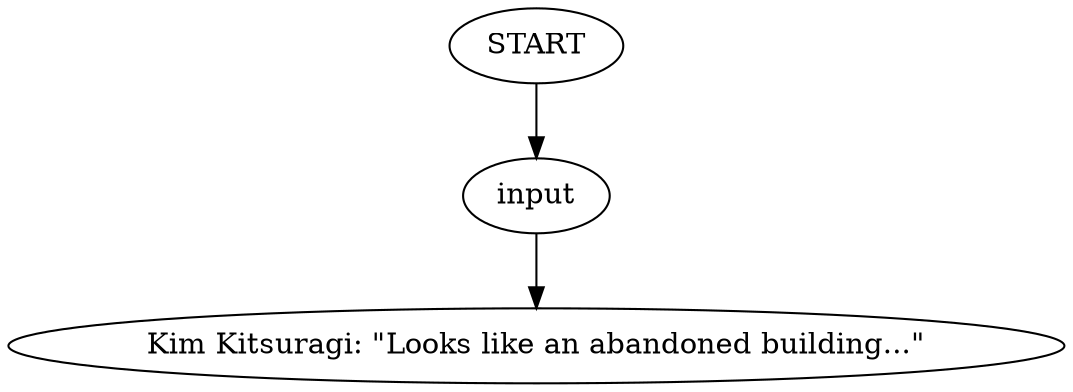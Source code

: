 # COAST / KIM barks
# Kim makes a note of the abandoned building in the little yard in COAST
# ==================================================
digraph G {
	  0 [label="START"];
	  1 [label="input"];
	  3 [label="Kim Kitsuragi: \"Looks like an abandoned building...\""];
	  0 -> 1
	  1 -> 3
}

